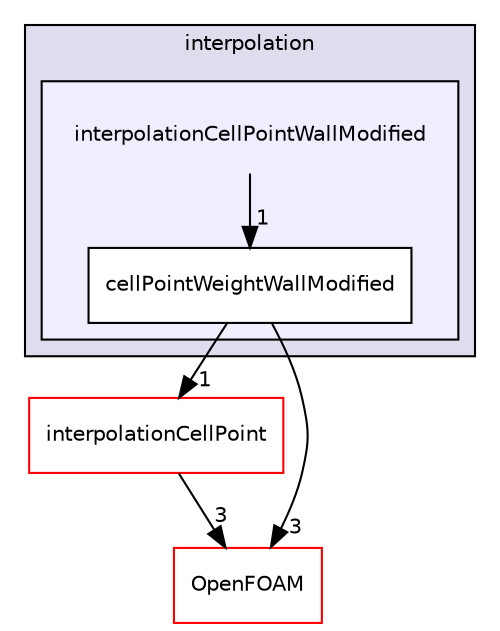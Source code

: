 digraph "src/finiteVolume/interpolation/interpolation/interpolationCellPointWallModified" {
  bgcolor=transparent;
  compound=true
  node [ fontsize="10", fontname="Helvetica"];
  edge [ labelfontsize="10", labelfontname="Helvetica"];
  subgraph clusterdir_c993260712d995df6dda7964041544db {
    graph [ bgcolor="#ddddee", pencolor="black", label="interpolation" fontname="Helvetica", fontsize="10", URL="dir_c993260712d995df6dda7964041544db.html"]
  subgraph clusterdir_31bda3bbacff91c8e8c054d648903083 {
    graph [ bgcolor="#eeeeff", pencolor="black", label="" URL="dir_31bda3bbacff91c8e8c054d648903083.html"];
    dir_31bda3bbacff91c8e8c054d648903083 [shape=plaintext label="interpolationCellPointWallModified"];
    dir_3b07ab39552e3680143d7f4ff32e6053 [shape=box label="cellPointWeightWallModified" color="black" fillcolor="white" style="filled" URL="dir_3b07ab39552e3680143d7f4ff32e6053.html"];
  }
  }
  dir_a3dc0e4243195fcc544ce440c33a38a4 [shape=box label="interpolationCellPoint" color="red" URL="dir_a3dc0e4243195fcc544ce440c33a38a4.html"];
  dir_c5473ff19b20e6ec4dfe5c310b3778a8 [shape=box label="OpenFOAM" color="red" URL="dir_c5473ff19b20e6ec4dfe5c310b3778a8.html"];
  dir_31bda3bbacff91c8e8c054d648903083->dir_3b07ab39552e3680143d7f4ff32e6053 [headlabel="1", labeldistance=1.5 headhref="dir_001173_001174.html"];
  dir_a3dc0e4243195fcc544ce440c33a38a4->dir_c5473ff19b20e6ec4dfe5c310b3778a8 [headlabel="3", labeldistance=1.5 headhref="dir_001170_001950.html"];
  dir_3b07ab39552e3680143d7f4ff32e6053->dir_a3dc0e4243195fcc544ce440c33a38a4 [headlabel="1", labeldistance=1.5 headhref="dir_001174_001170.html"];
  dir_3b07ab39552e3680143d7f4ff32e6053->dir_c5473ff19b20e6ec4dfe5c310b3778a8 [headlabel="3", labeldistance=1.5 headhref="dir_001174_001950.html"];
}
